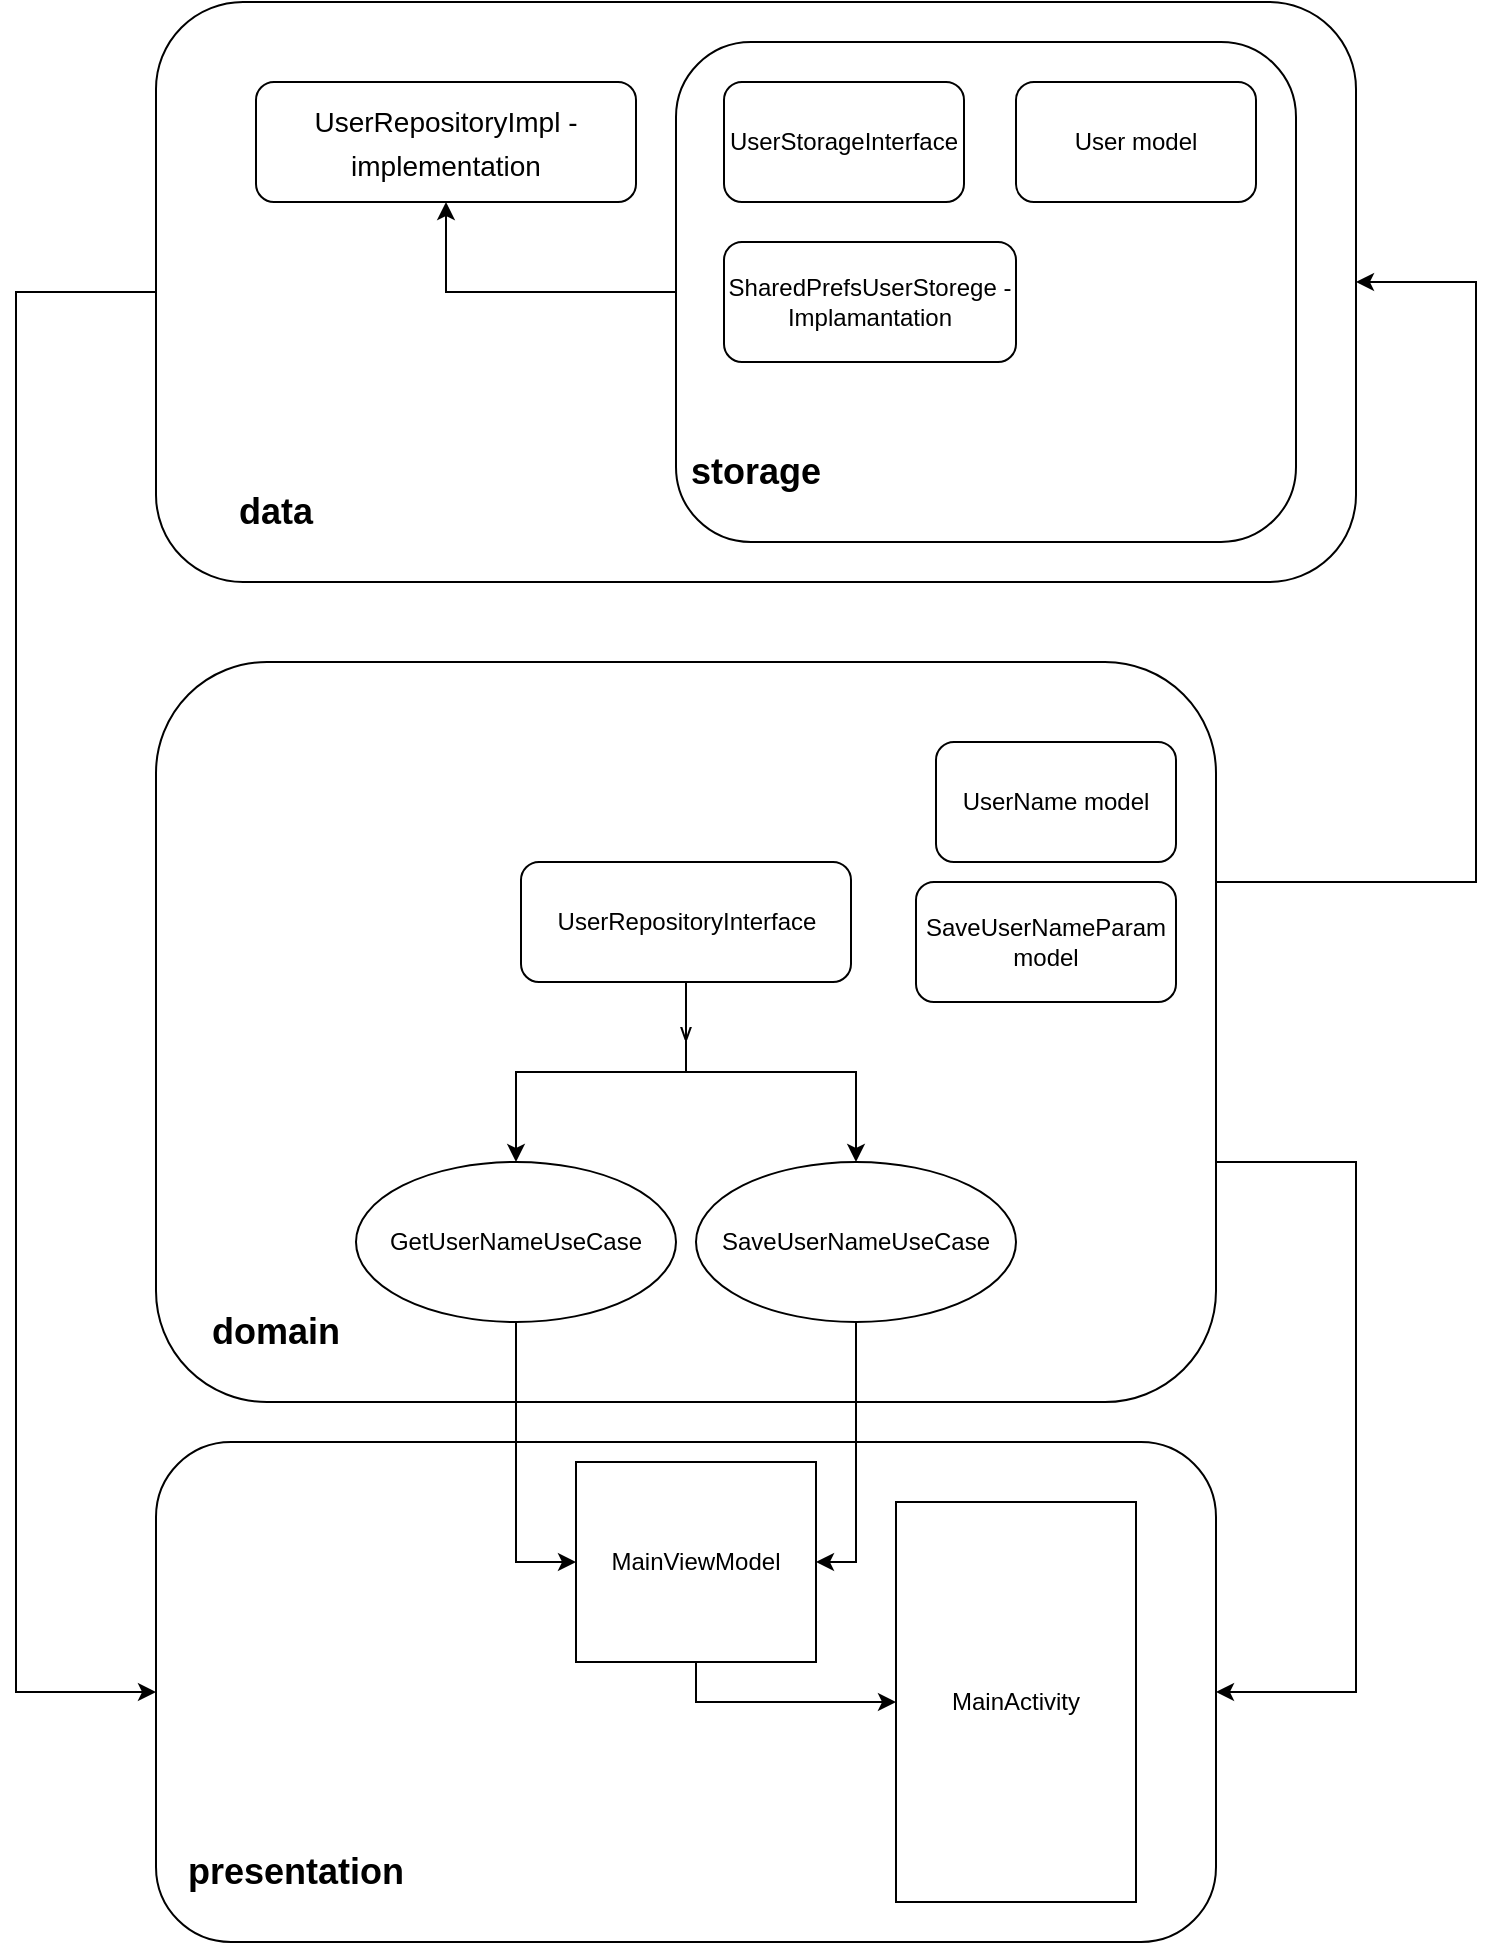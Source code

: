 <mxfile version="20.2.7" type="github">
  <diagram id="T7VliG0jcOkoTlYSBavd" name="Страница 1">
    <mxGraphModel dx="1422" dy="762" grid="1" gridSize="10" guides="1" tooltips="1" connect="1" arrows="1" fold="1" page="1" pageScale="1" pageWidth="827" pageHeight="1169" math="0" shadow="0">
      <root>
        <mxCell id="0" />
        <mxCell id="1" parent="0" />
        <mxCell id="EM_Sd7DyhCy7Pq4Helxj-9" value="" style="rounded=1;whiteSpace=wrap;html=1;align=center;labelPosition=center;verticalLabelPosition=middle;verticalAlign=middle;" parent="1" vertex="1">
          <mxGeometry x="130" y="760" width="530" height="250" as="geometry" />
        </mxCell>
        <mxCell id="2Wrb3w29L2Q073Srsq8A-14" style="edgeStyle=orthogonalEdgeStyle;rounded=0;orthogonalLoop=1;jettySize=auto;html=1;exitX=1;exitY=0.5;exitDx=0;exitDy=0;fontSize=18;" parent="1" source="EM_Sd7DyhCy7Pq4Helxj-6" target="2Wrb3w29L2Q073Srsq8A-11" edge="1">
          <mxGeometry relative="1" as="geometry">
            <Array as="points">
              <mxPoint x="660" y="480" />
              <mxPoint x="790" y="480" />
              <mxPoint x="790" y="180" />
            </Array>
          </mxGeometry>
        </mxCell>
        <mxCell id="2Wrb3w29L2Q073Srsq8A-15" style="edgeStyle=orthogonalEdgeStyle;rounded=0;orthogonalLoop=1;jettySize=auto;html=1;exitX=1;exitY=0.5;exitDx=0;exitDy=0;entryX=1;entryY=0.5;entryDx=0;entryDy=0;fontSize=18;" parent="1" source="EM_Sd7DyhCy7Pq4Helxj-6" target="EM_Sd7DyhCy7Pq4Helxj-9" edge="1">
          <mxGeometry relative="1" as="geometry">
            <Array as="points">
              <mxPoint x="660" y="620" />
              <mxPoint x="730" y="620" />
              <mxPoint x="730" y="885" />
            </Array>
          </mxGeometry>
        </mxCell>
        <mxCell id="EM_Sd7DyhCy7Pq4Helxj-6" value="v" style="rounded=1;whiteSpace=wrap;html=1;align=center;labelPosition=center;verticalLabelPosition=middle;verticalAlign=middle;" parent="1" vertex="1">
          <mxGeometry x="130" y="370" width="530" height="370" as="geometry" />
        </mxCell>
        <mxCell id="EM_Sd7DyhCy7Pq4Helxj-12" style="edgeStyle=orthogonalEdgeStyle;rounded=0;orthogonalLoop=1;jettySize=auto;html=1;exitX=0.5;exitY=1;exitDx=0;exitDy=0;entryX=0;entryY=0.5;entryDx=0;entryDy=0;fontSize=14;" parent="1" source="EM_Sd7DyhCy7Pq4Helxj-2" target="EM_Sd7DyhCy7Pq4Helxj-5" edge="1">
          <mxGeometry relative="1" as="geometry" />
        </mxCell>
        <mxCell id="EM_Sd7DyhCy7Pq4Helxj-2" value="GetUserNameUseCase" style="ellipse;whiteSpace=wrap;html=1;" parent="1" vertex="1">
          <mxGeometry x="230" y="620" width="160" height="80" as="geometry" />
        </mxCell>
        <mxCell id="EM_Sd7DyhCy7Pq4Helxj-14" style="edgeStyle=orthogonalEdgeStyle;rounded=0;orthogonalLoop=1;jettySize=auto;html=1;exitX=0.5;exitY=1;exitDx=0;exitDy=0;entryX=1;entryY=0.5;entryDx=0;entryDy=0;fontSize=14;" parent="1" source="EM_Sd7DyhCy7Pq4Helxj-4" target="EM_Sd7DyhCy7Pq4Helxj-5" edge="1">
          <mxGeometry relative="1" as="geometry" />
        </mxCell>
        <mxCell id="EM_Sd7DyhCy7Pq4Helxj-4" value="SaveUserNameUseCase" style="ellipse;whiteSpace=wrap;html=1;" parent="1" vertex="1">
          <mxGeometry x="400" y="620" width="160" height="80" as="geometry" />
        </mxCell>
        <mxCell id="cUCH3ywuV5aTpxk2DC45-2" style="edgeStyle=orthogonalEdgeStyle;rounded=0;orthogonalLoop=1;jettySize=auto;html=1;exitX=0.5;exitY=1;exitDx=0;exitDy=0;" edge="1" parent="1" source="EM_Sd7DyhCy7Pq4Helxj-5" target="cUCH3ywuV5aTpxk2DC45-1">
          <mxGeometry relative="1" as="geometry" />
        </mxCell>
        <mxCell id="EM_Sd7DyhCy7Pq4Helxj-5" value="MainViewModel" style="rounded=0;whiteSpace=wrap;html=1;" parent="1" vertex="1">
          <mxGeometry x="340" y="770" width="120" height="100" as="geometry" />
        </mxCell>
        <mxCell id="EM_Sd7DyhCy7Pq4Helxj-7" value="&lt;font style=&quot;font-size: 18px;&quot;&gt;domain&lt;/font&gt;" style="text;html=1;strokeColor=none;fillColor=none;align=center;verticalAlign=middle;whiteSpace=wrap;rounded=0;fontStyle=1;fontSize=14;" parent="1" vertex="1">
          <mxGeometry x="160" y="690" width="60" height="30" as="geometry" />
        </mxCell>
        <mxCell id="EM_Sd7DyhCy7Pq4Helxj-10" value="&lt;font style=&quot;font-size: 18px;&quot;&gt;presentation&lt;/font&gt;" style="text;html=1;strokeColor=none;fillColor=none;align=center;verticalAlign=middle;whiteSpace=wrap;rounded=0;fontStyle=1;fontSize=14;" parent="1" vertex="1">
          <mxGeometry x="170" y="960" width="60" height="30" as="geometry" />
        </mxCell>
        <mxCell id="2Wrb3w29L2Q073Srsq8A-8" style="edgeStyle=orthogonalEdgeStyle;rounded=0;orthogonalLoop=1;jettySize=auto;html=1;exitX=0.5;exitY=1;exitDx=0;exitDy=0;entryX=0.5;entryY=0;entryDx=0;entryDy=0;" parent="1" source="2Wrb3w29L2Q073Srsq8A-2" target="EM_Sd7DyhCy7Pq4Helxj-2" edge="1">
          <mxGeometry relative="1" as="geometry" />
        </mxCell>
        <mxCell id="2Wrb3w29L2Q073Srsq8A-9" style="edgeStyle=orthogonalEdgeStyle;rounded=0;orthogonalLoop=1;jettySize=auto;html=1;exitX=0.5;exitY=1;exitDx=0;exitDy=0;" parent="1" source="2Wrb3w29L2Q073Srsq8A-2" target="EM_Sd7DyhCy7Pq4Helxj-4" edge="1">
          <mxGeometry relative="1" as="geometry" />
        </mxCell>
        <mxCell id="2Wrb3w29L2Q073Srsq8A-2" value="UserRepositoryInterface" style="rounded=1;whiteSpace=wrap;html=1;" parent="1" vertex="1">
          <mxGeometry x="312.5" y="470" width="165" height="60" as="geometry" />
        </mxCell>
        <mxCell id="2Wrb3w29L2Q073Srsq8A-3" value="UserName model" style="rounded=1;whiteSpace=wrap;html=1;" parent="1" vertex="1">
          <mxGeometry x="520" y="410" width="120" height="60" as="geometry" />
        </mxCell>
        <mxCell id="2Wrb3w29L2Q073Srsq8A-4" value="SaveUserNameParam model" style="rounded=1;whiteSpace=wrap;html=1;" parent="1" vertex="1">
          <mxGeometry x="510" y="480" width="130" height="60" as="geometry" />
        </mxCell>
        <mxCell id="2Wrb3w29L2Q073Srsq8A-16" style="edgeStyle=orthogonalEdgeStyle;rounded=0;orthogonalLoop=1;jettySize=auto;html=1;exitX=0;exitY=0.5;exitDx=0;exitDy=0;entryX=0;entryY=0.5;entryDx=0;entryDy=0;fontSize=18;" parent="1" source="2Wrb3w29L2Q073Srsq8A-11" target="EM_Sd7DyhCy7Pq4Helxj-9" edge="1">
          <mxGeometry relative="1" as="geometry">
            <Array as="points">
              <mxPoint x="60" y="185" />
              <mxPoint x="60" y="885" />
            </Array>
          </mxGeometry>
        </mxCell>
        <mxCell id="2Wrb3w29L2Q073Srsq8A-11" value="" style="rounded=1;whiteSpace=wrap;html=1;" parent="1" vertex="1">
          <mxGeometry x="130" y="40" width="600" height="290" as="geometry" />
        </mxCell>
        <mxCell id="2Wrb3w29L2Q073Srsq8A-12" value="&lt;font style=&quot;font-size: 18px;&quot;&gt;data&lt;/font&gt;" style="text;html=1;strokeColor=none;fillColor=none;align=center;verticalAlign=middle;whiteSpace=wrap;rounded=0;fontStyle=1;fontSize=14;" parent="1" vertex="1">
          <mxGeometry x="160" y="280" width="60" height="30" as="geometry" />
        </mxCell>
        <mxCell id="2Wrb3w29L2Q073Srsq8A-13" value="&lt;font style=&quot;font-size: 14px;&quot;&gt;UserRepositoryImpl - implementation&lt;/font&gt;" style="rounded=1;whiteSpace=wrap;html=1;fontSize=18;" parent="1" vertex="1">
          <mxGeometry x="180" y="80" width="190" height="60" as="geometry" />
        </mxCell>
        <mxCell id="oRBBO4sscXLVO1_zMf73-7" style="edgeStyle=orthogonalEdgeStyle;rounded=0;orthogonalLoop=1;jettySize=auto;html=1;exitX=0;exitY=0.5;exitDx=0;exitDy=0;entryX=0.5;entryY=1;entryDx=0;entryDy=0;" parent="1" source="oRBBO4sscXLVO1_zMf73-1" target="2Wrb3w29L2Q073Srsq8A-13" edge="1">
          <mxGeometry relative="1" as="geometry" />
        </mxCell>
        <mxCell id="oRBBO4sscXLVO1_zMf73-1" value="" style="rounded=1;whiteSpace=wrap;html=1;" parent="1" vertex="1">
          <mxGeometry x="390" y="60" width="310" height="250" as="geometry" />
        </mxCell>
        <mxCell id="oRBBO4sscXLVO1_zMf73-2" value="&lt;font style=&quot;font-size: 18px;&quot;&gt;storage&lt;/font&gt;" style="text;html=1;strokeColor=none;fillColor=none;align=center;verticalAlign=middle;whiteSpace=wrap;rounded=0;fontStyle=1;fontSize=14;" parent="1" vertex="1">
          <mxGeometry x="400" y="260" width="60" height="30" as="geometry" />
        </mxCell>
        <mxCell id="oRBBO4sscXLVO1_zMf73-3" value="UserStorageInterface" style="rounded=1;whiteSpace=wrap;html=1;" parent="1" vertex="1">
          <mxGeometry x="414" y="80" width="120" height="60" as="geometry" />
        </mxCell>
        <mxCell id="oRBBO4sscXLVO1_zMf73-4" value="User model" style="rounded=1;whiteSpace=wrap;html=1;" parent="1" vertex="1">
          <mxGeometry x="560" y="80" width="120" height="60" as="geometry" />
        </mxCell>
        <mxCell id="oRBBO4sscXLVO1_zMf73-5" value="SharedPrefsUserStorege - Implamantation" style="rounded=1;whiteSpace=wrap;html=1;" parent="1" vertex="1">
          <mxGeometry x="414" y="160" width="146" height="60" as="geometry" />
        </mxCell>
        <mxCell id="cUCH3ywuV5aTpxk2DC45-1" value="MainActivity" style="rounded=0;whiteSpace=wrap;html=1;" vertex="1" parent="1">
          <mxGeometry x="500" y="790" width="120" height="200" as="geometry" />
        </mxCell>
      </root>
    </mxGraphModel>
  </diagram>
</mxfile>
